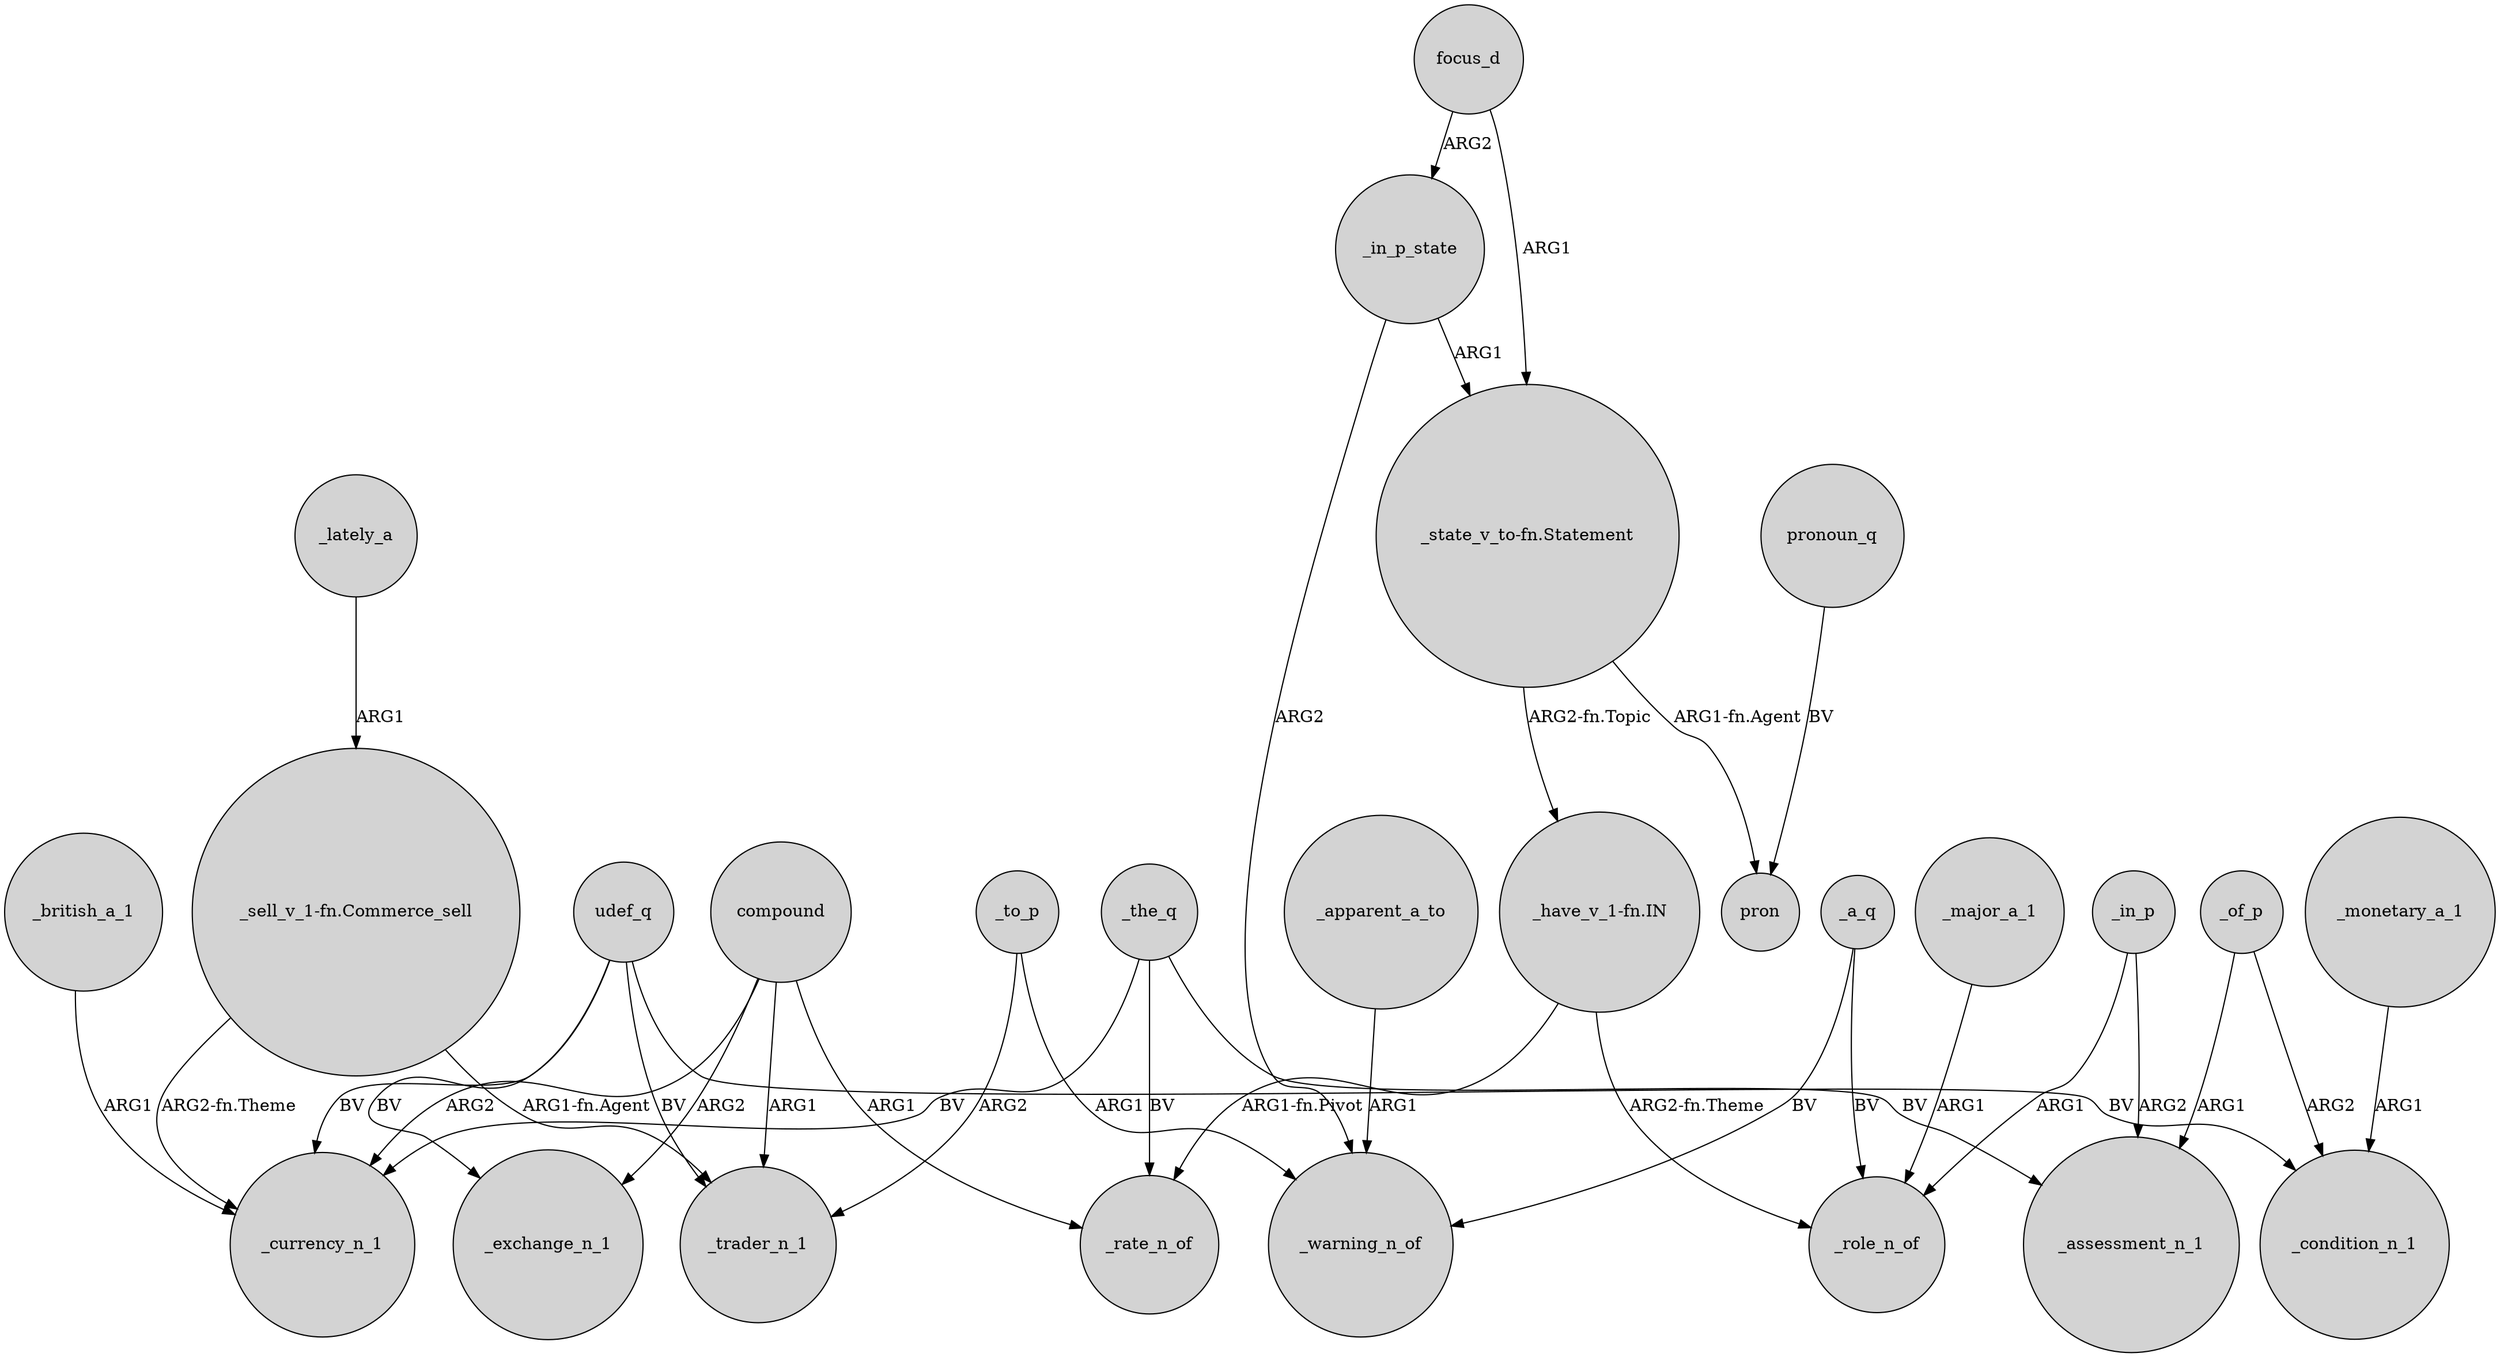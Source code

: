 digraph {
	node [shape=circle style=filled]
	_british_a_1 -> _currency_n_1 [label=ARG1]
	_in_p_state -> "_state_v_to-fn.Statement" [label=ARG1]
	_lately_a -> "_sell_v_1-fn.Commerce_sell" [label=ARG1]
	_to_p -> _trader_n_1 [label=ARG2]
	focus_d -> "_state_v_to-fn.Statement" [label=ARG1]
	udef_q -> _trader_n_1 [label=BV]
	_a_q -> _role_n_of [label=BV]
	_in_p -> _assessment_n_1 [label=ARG2]
	_the_q -> _assessment_n_1 [label=BV]
	_monetary_a_1 -> _condition_n_1 [label=ARG1]
	focus_d -> _in_p_state [label=ARG2]
	"_sell_v_1-fn.Commerce_sell" -> _currency_n_1 [label="ARG2-fn.Theme"]
	compound -> _rate_n_of [label=ARG1]
	"_have_v_1-fn.IN" -> _role_n_of [label="ARG2-fn.Theme"]
	_of_p -> _condition_n_1 [label=ARG2]
	_to_p -> _warning_n_of [label=ARG1]
	"_have_v_1-fn.IN" -> _rate_n_of [label="ARG1-fn.Pivot"]
	_the_q -> _rate_n_of [label=BV]
	compound -> _exchange_n_1 [label=ARG2]
	udef_q -> _currency_n_1 [label=BV]
	compound -> _trader_n_1 [label=ARG1]
	compound -> _currency_n_1 [label=ARG2]
	pronoun_q -> pron [label=BV]
	udef_q -> _condition_n_1 [label=BV]
	_apparent_a_to -> _warning_n_of [label=ARG1]
	"_sell_v_1-fn.Commerce_sell" -> _trader_n_1 [label="ARG1-fn.Agent"]
	_the_q -> _currency_n_1 [label=BV]
	_a_q -> _warning_n_of [label=BV]
	"_state_v_to-fn.Statement" -> "_have_v_1-fn.IN" [label="ARG2-fn.Topic"]
	udef_q -> _exchange_n_1 [label=BV]
	"_state_v_to-fn.Statement" -> pron [label="ARG1-fn.Agent"]
	_major_a_1 -> _role_n_of [label=ARG1]
	_of_p -> _assessment_n_1 [label=ARG1]
	_in_p -> _role_n_of [label=ARG1]
	_in_p_state -> _warning_n_of [label=ARG2]
}
